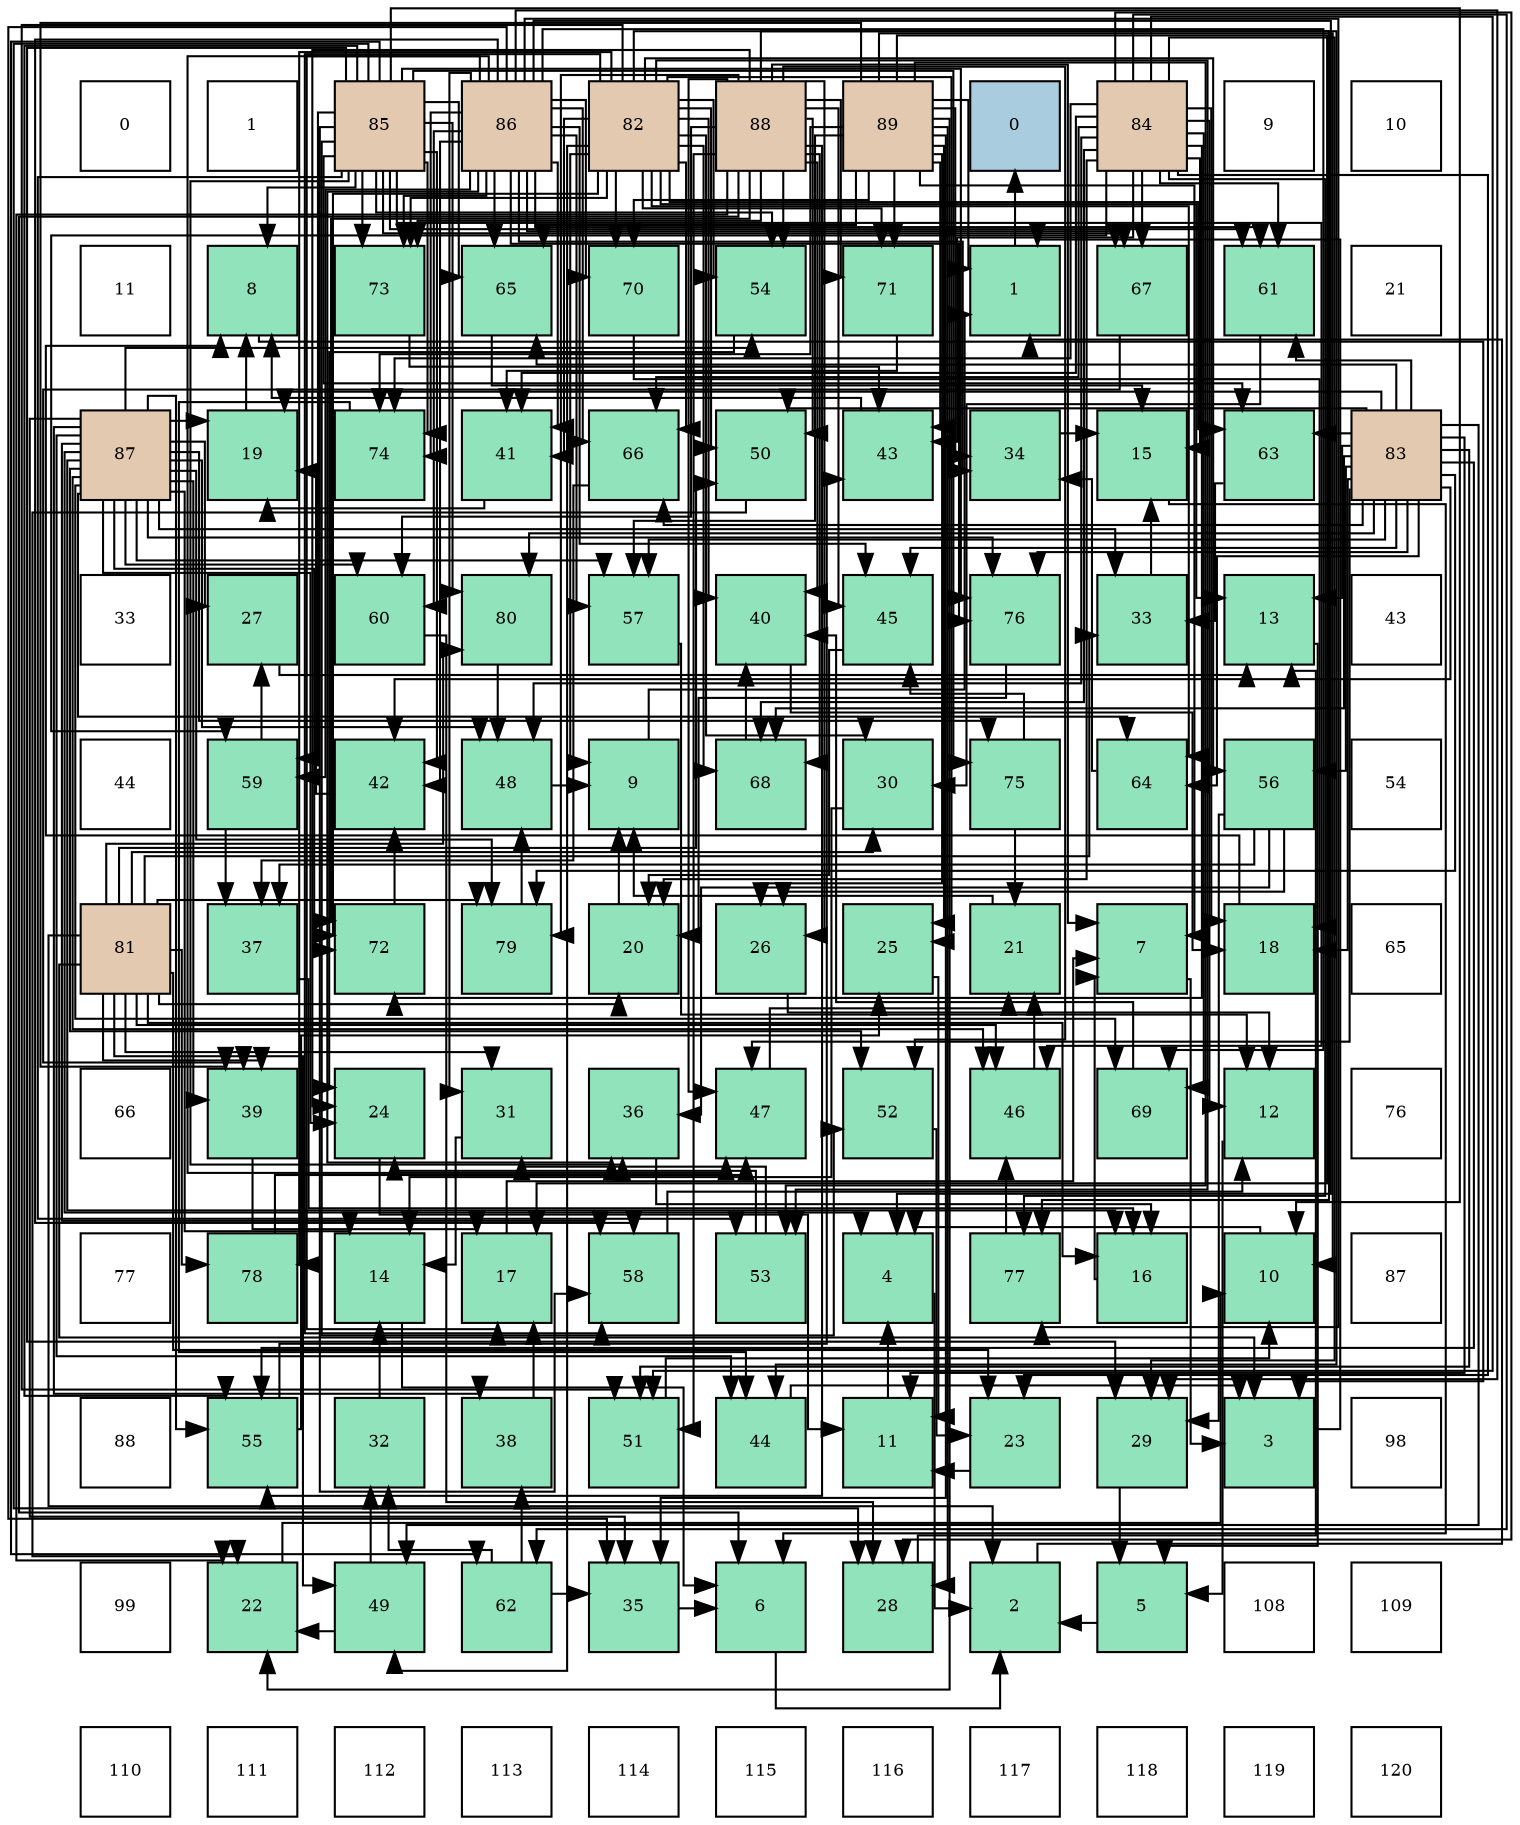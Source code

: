 digraph layout{
 rankdir=TB;
 splines=ortho;
 node [style=filled shape=square fixedsize=true width=0.6];
0[label="0", fontsize=8, fillcolor="#ffffff"];
1[label="1", fontsize=8, fillcolor="#ffffff"];
2[label="85", fontsize=8, fillcolor="#e3c9af"];
3[label="86", fontsize=8, fillcolor="#e3c9af"];
4[label="82", fontsize=8, fillcolor="#e3c9af"];
5[label="88", fontsize=8, fillcolor="#e3c9af"];
6[label="89", fontsize=8, fillcolor="#e3c9af"];
7[label="0", fontsize=8, fillcolor="#a9ccde"];
8[label="84", fontsize=8, fillcolor="#e3c9af"];
9[label="9", fontsize=8, fillcolor="#ffffff"];
10[label="10", fontsize=8, fillcolor="#ffffff"];
11[label="11", fontsize=8, fillcolor="#ffffff"];
12[label="8", fontsize=8, fillcolor="#91e3bb"];
13[label="73", fontsize=8, fillcolor="#91e3bb"];
14[label="65", fontsize=8, fillcolor="#91e3bb"];
15[label="70", fontsize=8, fillcolor="#91e3bb"];
16[label="54", fontsize=8, fillcolor="#91e3bb"];
17[label="71", fontsize=8, fillcolor="#91e3bb"];
18[label="1", fontsize=8, fillcolor="#91e3bb"];
19[label="67", fontsize=8, fillcolor="#91e3bb"];
20[label="61", fontsize=8, fillcolor="#91e3bb"];
21[label="21", fontsize=8, fillcolor="#ffffff"];
22[label="87", fontsize=8, fillcolor="#e3c9af"];
23[label="19", fontsize=8, fillcolor="#91e3bb"];
24[label="74", fontsize=8, fillcolor="#91e3bb"];
25[label="41", fontsize=8, fillcolor="#91e3bb"];
26[label="66", fontsize=8, fillcolor="#91e3bb"];
27[label="50", fontsize=8, fillcolor="#91e3bb"];
28[label="43", fontsize=8, fillcolor="#91e3bb"];
29[label="34", fontsize=8, fillcolor="#91e3bb"];
30[label="15", fontsize=8, fillcolor="#91e3bb"];
31[label="63", fontsize=8, fillcolor="#91e3bb"];
32[label="83", fontsize=8, fillcolor="#e3c9af"];
33[label="33", fontsize=8, fillcolor="#ffffff"];
34[label="27", fontsize=8, fillcolor="#91e3bb"];
35[label="60", fontsize=8, fillcolor="#91e3bb"];
36[label="80", fontsize=8, fillcolor="#91e3bb"];
37[label="57", fontsize=8, fillcolor="#91e3bb"];
38[label="40", fontsize=8, fillcolor="#91e3bb"];
39[label="45", fontsize=8, fillcolor="#91e3bb"];
40[label="76", fontsize=8, fillcolor="#91e3bb"];
41[label="33", fontsize=8, fillcolor="#91e3bb"];
42[label="13", fontsize=8, fillcolor="#91e3bb"];
43[label="43", fontsize=8, fillcolor="#ffffff"];
44[label="44", fontsize=8, fillcolor="#ffffff"];
45[label="59", fontsize=8, fillcolor="#91e3bb"];
46[label="42", fontsize=8, fillcolor="#91e3bb"];
47[label="48", fontsize=8, fillcolor="#91e3bb"];
48[label="9", fontsize=8, fillcolor="#91e3bb"];
49[label="68", fontsize=8, fillcolor="#91e3bb"];
50[label="30", fontsize=8, fillcolor="#91e3bb"];
51[label="75", fontsize=8, fillcolor="#91e3bb"];
52[label="64", fontsize=8, fillcolor="#91e3bb"];
53[label="56", fontsize=8, fillcolor="#91e3bb"];
54[label="54", fontsize=8, fillcolor="#ffffff"];
55[label="81", fontsize=8, fillcolor="#e3c9af"];
56[label="37", fontsize=8, fillcolor="#91e3bb"];
57[label="72", fontsize=8, fillcolor="#91e3bb"];
58[label="79", fontsize=8, fillcolor="#91e3bb"];
59[label="20", fontsize=8, fillcolor="#91e3bb"];
60[label="26", fontsize=8, fillcolor="#91e3bb"];
61[label="25", fontsize=8, fillcolor="#91e3bb"];
62[label="21", fontsize=8, fillcolor="#91e3bb"];
63[label="7", fontsize=8, fillcolor="#91e3bb"];
64[label="18", fontsize=8, fillcolor="#91e3bb"];
65[label="65", fontsize=8, fillcolor="#ffffff"];
66[label="66", fontsize=8, fillcolor="#ffffff"];
67[label="39", fontsize=8, fillcolor="#91e3bb"];
68[label="24", fontsize=8, fillcolor="#91e3bb"];
69[label="31", fontsize=8, fillcolor="#91e3bb"];
70[label="36", fontsize=8, fillcolor="#91e3bb"];
71[label="47", fontsize=8, fillcolor="#91e3bb"];
72[label="52", fontsize=8, fillcolor="#91e3bb"];
73[label="46", fontsize=8, fillcolor="#91e3bb"];
74[label="69", fontsize=8, fillcolor="#91e3bb"];
75[label="12", fontsize=8, fillcolor="#91e3bb"];
76[label="76", fontsize=8, fillcolor="#ffffff"];
77[label="77", fontsize=8, fillcolor="#ffffff"];
78[label="78", fontsize=8, fillcolor="#91e3bb"];
79[label="14", fontsize=8, fillcolor="#91e3bb"];
80[label="17", fontsize=8, fillcolor="#91e3bb"];
81[label="58", fontsize=8, fillcolor="#91e3bb"];
82[label="53", fontsize=8, fillcolor="#91e3bb"];
83[label="4", fontsize=8, fillcolor="#91e3bb"];
84[label="77", fontsize=8, fillcolor="#91e3bb"];
85[label="16", fontsize=8, fillcolor="#91e3bb"];
86[label="10", fontsize=8, fillcolor="#91e3bb"];
87[label="87", fontsize=8, fillcolor="#ffffff"];
88[label="88", fontsize=8, fillcolor="#ffffff"];
89[label="55", fontsize=8, fillcolor="#91e3bb"];
90[label="32", fontsize=8, fillcolor="#91e3bb"];
91[label="38", fontsize=8, fillcolor="#91e3bb"];
92[label="51", fontsize=8, fillcolor="#91e3bb"];
93[label="44", fontsize=8, fillcolor="#91e3bb"];
94[label="11", fontsize=8, fillcolor="#91e3bb"];
95[label="23", fontsize=8, fillcolor="#91e3bb"];
96[label="29", fontsize=8, fillcolor="#91e3bb"];
97[label="3", fontsize=8, fillcolor="#91e3bb"];
98[label="98", fontsize=8, fillcolor="#ffffff"];
99[label="99", fontsize=8, fillcolor="#ffffff"];
100[label="22", fontsize=8, fillcolor="#91e3bb"];
101[label="49", fontsize=8, fillcolor="#91e3bb"];
102[label="62", fontsize=8, fillcolor="#91e3bb"];
103[label="35", fontsize=8, fillcolor="#91e3bb"];
104[label="6", fontsize=8, fillcolor="#91e3bb"];
105[label="28", fontsize=8, fillcolor="#91e3bb"];
106[label="2", fontsize=8, fillcolor="#91e3bb"];
107[label="5", fontsize=8, fillcolor="#91e3bb"];
108[label="108", fontsize=8, fillcolor="#ffffff"];
109[label="109", fontsize=8, fillcolor="#ffffff"];
110[label="110", fontsize=8, fillcolor="#ffffff"];
111[label="111", fontsize=8, fillcolor="#ffffff"];
112[label="112", fontsize=8, fillcolor="#ffffff"];
113[label="113", fontsize=8, fillcolor="#ffffff"];
114[label="114", fontsize=8, fillcolor="#ffffff"];
115[label="115", fontsize=8, fillcolor="#ffffff"];
116[label="116", fontsize=8, fillcolor="#ffffff"];
117[label="117", fontsize=8, fillcolor="#ffffff"];
118[label="118", fontsize=8, fillcolor="#ffffff"];
119[label="119", fontsize=8, fillcolor="#ffffff"];
120[label="120", fontsize=8, fillcolor="#ffffff"];
edge [constraint=false, style=vis];18 -> 7;
106 -> 18;
97 -> 18;
83 -> 106;
107 -> 106;
104 -> 106;
63 -> 97;
12 -> 97;
48 -> 18;
86 -> 83;
94 -> 83;
75 -> 107;
42 -> 107;
79 -> 104;
30 -> 104;
85 -> 63;
80 -> 63;
64 -> 12;
23 -> 12;
59 -> 48;
62 -> 48;
100 -> 86;
95 -> 94;
68 -> 94;
61 -> 94;
60 -> 75;
34 -> 42;
105 -> 42;
96 -> 107;
50 -> 79;
69 -> 79;
90 -> 79;
41 -> 30;
29 -> 30;
103 -> 104;
70 -> 85;
56 -> 85;
91 -> 80;
67 -> 80;
38 -> 64;
25 -> 23;
46 -> 23;
28 -> 12;
93 -> 97;
39 -> 59;
73 -> 62;
71 -> 62;
47 -> 48;
101 -> 100;
101 -> 90;
27 -> 100;
92 -> 86;
72 -> 95;
82 -> 68;
82 -> 69;
16 -> 68;
89 -> 61;
89 -> 28;
53 -> 60;
53 -> 96;
53 -> 70;
53 -> 56;
37 -> 75;
81 -> 75;
45 -> 34;
45 -> 56;
35 -> 105;
20 -> 50;
102 -> 90;
102 -> 103;
102 -> 91;
31 -> 41;
52 -> 29;
14 -> 30;
26 -> 56;
19 -> 67;
49 -> 38;
74 -> 38;
15 -> 64;
17 -> 25;
57 -> 46;
13 -> 28;
24 -> 93;
51 -> 62;
51 -> 39;
40 -> 59;
84 -> 73;
78 -> 71;
58 -> 47;
36 -> 47;
55 -> 106;
55 -> 97;
55 -> 85;
55 -> 59;
55 -> 95;
55 -> 50;
55 -> 69;
55 -> 41;
55 -> 67;
55 -> 73;
55 -> 101;
55 -> 27;
55 -> 78;
55 -> 58;
55 -> 36;
4 -> 48;
4 -> 42;
4 -> 61;
4 -> 50;
4 -> 38;
4 -> 25;
4 -> 101;
4 -> 27;
4 -> 92;
4 -> 82;
4 -> 16;
4 -> 53;
4 -> 81;
4 -> 31;
4 -> 52;
4 -> 26;
4 -> 49;
4 -> 15;
4 -> 17;
4 -> 57;
4 -> 13;
4 -> 84;
4 -> 78;
32 -> 94;
32 -> 42;
32 -> 64;
32 -> 23;
32 -> 46;
32 -> 39;
32 -> 71;
32 -> 101;
32 -> 27;
32 -> 92;
32 -> 89;
32 -> 53;
32 -> 37;
32 -> 20;
32 -> 31;
32 -> 52;
32 -> 14;
32 -> 26;
32 -> 49;
32 -> 40;
32 -> 58;
32 -> 36;
8 -> 75;
8 -> 30;
8 -> 64;
8 -> 59;
8 -> 95;
8 -> 105;
8 -> 96;
8 -> 25;
8 -> 28;
8 -> 47;
8 -> 92;
8 -> 45;
8 -> 20;
8 -> 102;
8 -> 26;
8 -> 19;
8 -> 49;
8 -> 74;
8 -> 57;
8 -> 24;
8 -> 84;
2 -> 12;
2 -> 86;
2 -> 105;
2 -> 96;
2 -> 70;
2 -> 46;
2 -> 73;
2 -> 72;
2 -> 82;
2 -> 16;
2 -> 89;
2 -> 81;
2 -> 45;
2 -> 20;
2 -> 102;
2 -> 31;
2 -> 14;
2 -> 19;
2 -> 13;
2 -> 24;
2 -> 51;
2 -> 40;
2 -> 36;
3 -> 83;
3 -> 80;
3 -> 96;
3 -> 69;
3 -> 29;
3 -> 103;
3 -> 70;
3 -> 25;
3 -> 46;
3 -> 39;
3 -> 71;
3 -> 37;
3 -> 81;
3 -> 45;
3 -> 35;
3 -> 20;
3 -> 14;
3 -> 26;
3 -> 19;
3 -> 74;
3 -> 15;
3 -> 13;
3 -> 24;
3 -> 40;
3 -> 84;
22 -> 83;
22 -> 79;
22 -> 85;
22 -> 23;
22 -> 68;
22 -> 34;
22 -> 41;
22 -> 103;
22 -> 91;
22 -> 67;
22 -> 93;
22 -> 73;
22 -> 47;
22 -> 72;
22 -> 16;
22 -> 89;
22 -> 37;
22 -> 81;
22 -> 35;
22 -> 52;
22 -> 74;
22 -> 57;
22 -> 51;
22 -> 40;
22 -> 58;
5 -> 104;
5 -> 63;
5 -> 100;
5 -> 68;
5 -> 60;
5 -> 38;
5 -> 93;
5 -> 39;
5 -> 71;
5 -> 27;
5 -> 92;
5 -> 72;
5 -> 16;
5 -> 89;
5 -> 35;
5 -> 49;
5 -> 17;
5 -> 57;
5 -> 13;
5 -> 58;
6 -> 18;
6 -> 63;
6 -> 86;
6 -> 80;
6 -> 100;
6 -> 61;
6 -> 60;
6 -> 105;
6 -> 29;
6 -> 103;
6 -> 67;
6 -> 28;
6 -> 82;
6 -> 37;
6 -> 14;
6 -> 15;
6 -> 17;
6 -> 24;
edge [constraint=true, style=invis];
0 -> 11 -> 22 -> 33 -> 44 -> 55 -> 66 -> 77 -> 88 -> 99 -> 110;
1 -> 12 -> 23 -> 34 -> 45 -> 56 -> 67 -> 78 -> 89 -> 100 -> 111;
2 -> 13 -> 24 -> 35 -> 46 -> 57 -> 68 -> 79 -> 90 -> 101 -> 112;
3 -> 14 -> 25 -> 36 -> 47 -> 58 -> 69 -> 80 -> 91 -> 102 -> 113;
4 -> 15 -> 26 -> 37 -> 48 -> 59 -> 70 -> 81 -> 92 -> 103 -> 114;
5 -> 16 -> 27 -> 38 -> 49 -> 60 -> 71 -> 82 -> 93 -> 104 -> 115;
6 -> 17 -> 28 -> 39 -> 50 -> 61 -> 72 -> 83 -> 94 -> 105 -> 116;
7 -> 18 -> 29 -> 40 -> 51 -> 62 -> 73 -> 84 -> 95 -> 106 -> 117;
8 -> 19 -> 30 -> 41 -> 52 -> 63 -> 74 -> 85 -> 96 -> 107 -> 118;
9 -> 20 -> 31 -> 42 -> 53 -> 64 -> 75 -> 86 -> 97 -> 108 -> 119;
10 -> 21 -> 32 -> 43 -> 54 -> 65 -> 76 -> 87 -> 98 -> 109 -> 120;
rank = same {0 -> 1 -> 2 -> 3 -> 4 -> 5 -> 6 -> 7 -> 8 -> 9 -> 10};
rank = same {11 -> 12 -> 13 -> 14 -> 15 -> 16 -> 17 -> 18 -> 19 -> 20 -> 21};
rank = same {22 -> 23 -> 24 -> 25 -> 26 -> 27 -> 28 -> 29 -> 30 -> 31 -> 32};
rank = same {33 -> 34 -> 35 -> 36 -> 37 -> 38 -> 39 -> 40 -> 41 -> 42 -> 43};
rank = same {44 -> 45 -> 46 -> 47 -> 48 -> 49 -> 50 -> 51 -> 52 -> 53 -> 54};
rank = same {55 -> 56 -> 57 -> 58 -> 59 -> 60 -> 61 -> 62 -> 63 -> 64 -> 65};
rank = same {66 -> 67 -> 68 -> 69 -> 70 -> 71 -> 72 -> 73 -> 74 -> 75 -> 76};
rank = same {77 -> 78 -> 79 -> 80 -> 81 -> 82 -> 83 -> 84 -> 85 -> 86 -> 87};
rank = same {88 -> 89 -> 90 -> 91 -> 92 -> 93 -> 94 -> 95 -> 96 -> 97 -> 98};
rank = same {99 -> 100 -> 101 -> 102 -> 103 -> 104 -> 105 -> 106 -> 107 -> 108 -> 109};
rank = same {110 -> 111 -> 112 -> 113 -> 114 -> 115 -> 116 -> 117 -> 118 -> 119 -> 120};
}